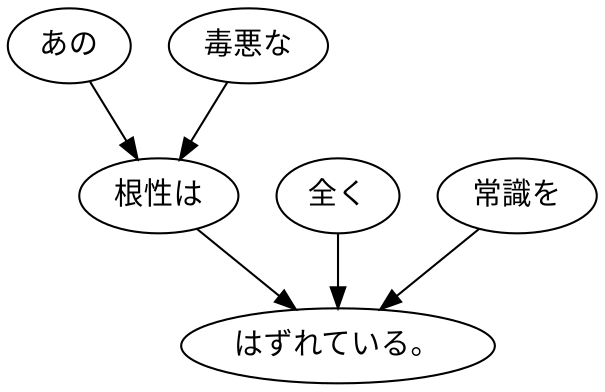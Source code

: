 digraph graph6357 {
	node0 [label="あの"];
	node1 [label="毒悪な"];
	node2 [label="根性は"];
	node3 [label="全く"];
	node4 [label="常識を"];
	node5 [label="はずれている。"];
	node0 -> node2;
	node1 -> node2;
	node2 -> node5;
	node3 -> node5;
	node4 -> node5;
}
